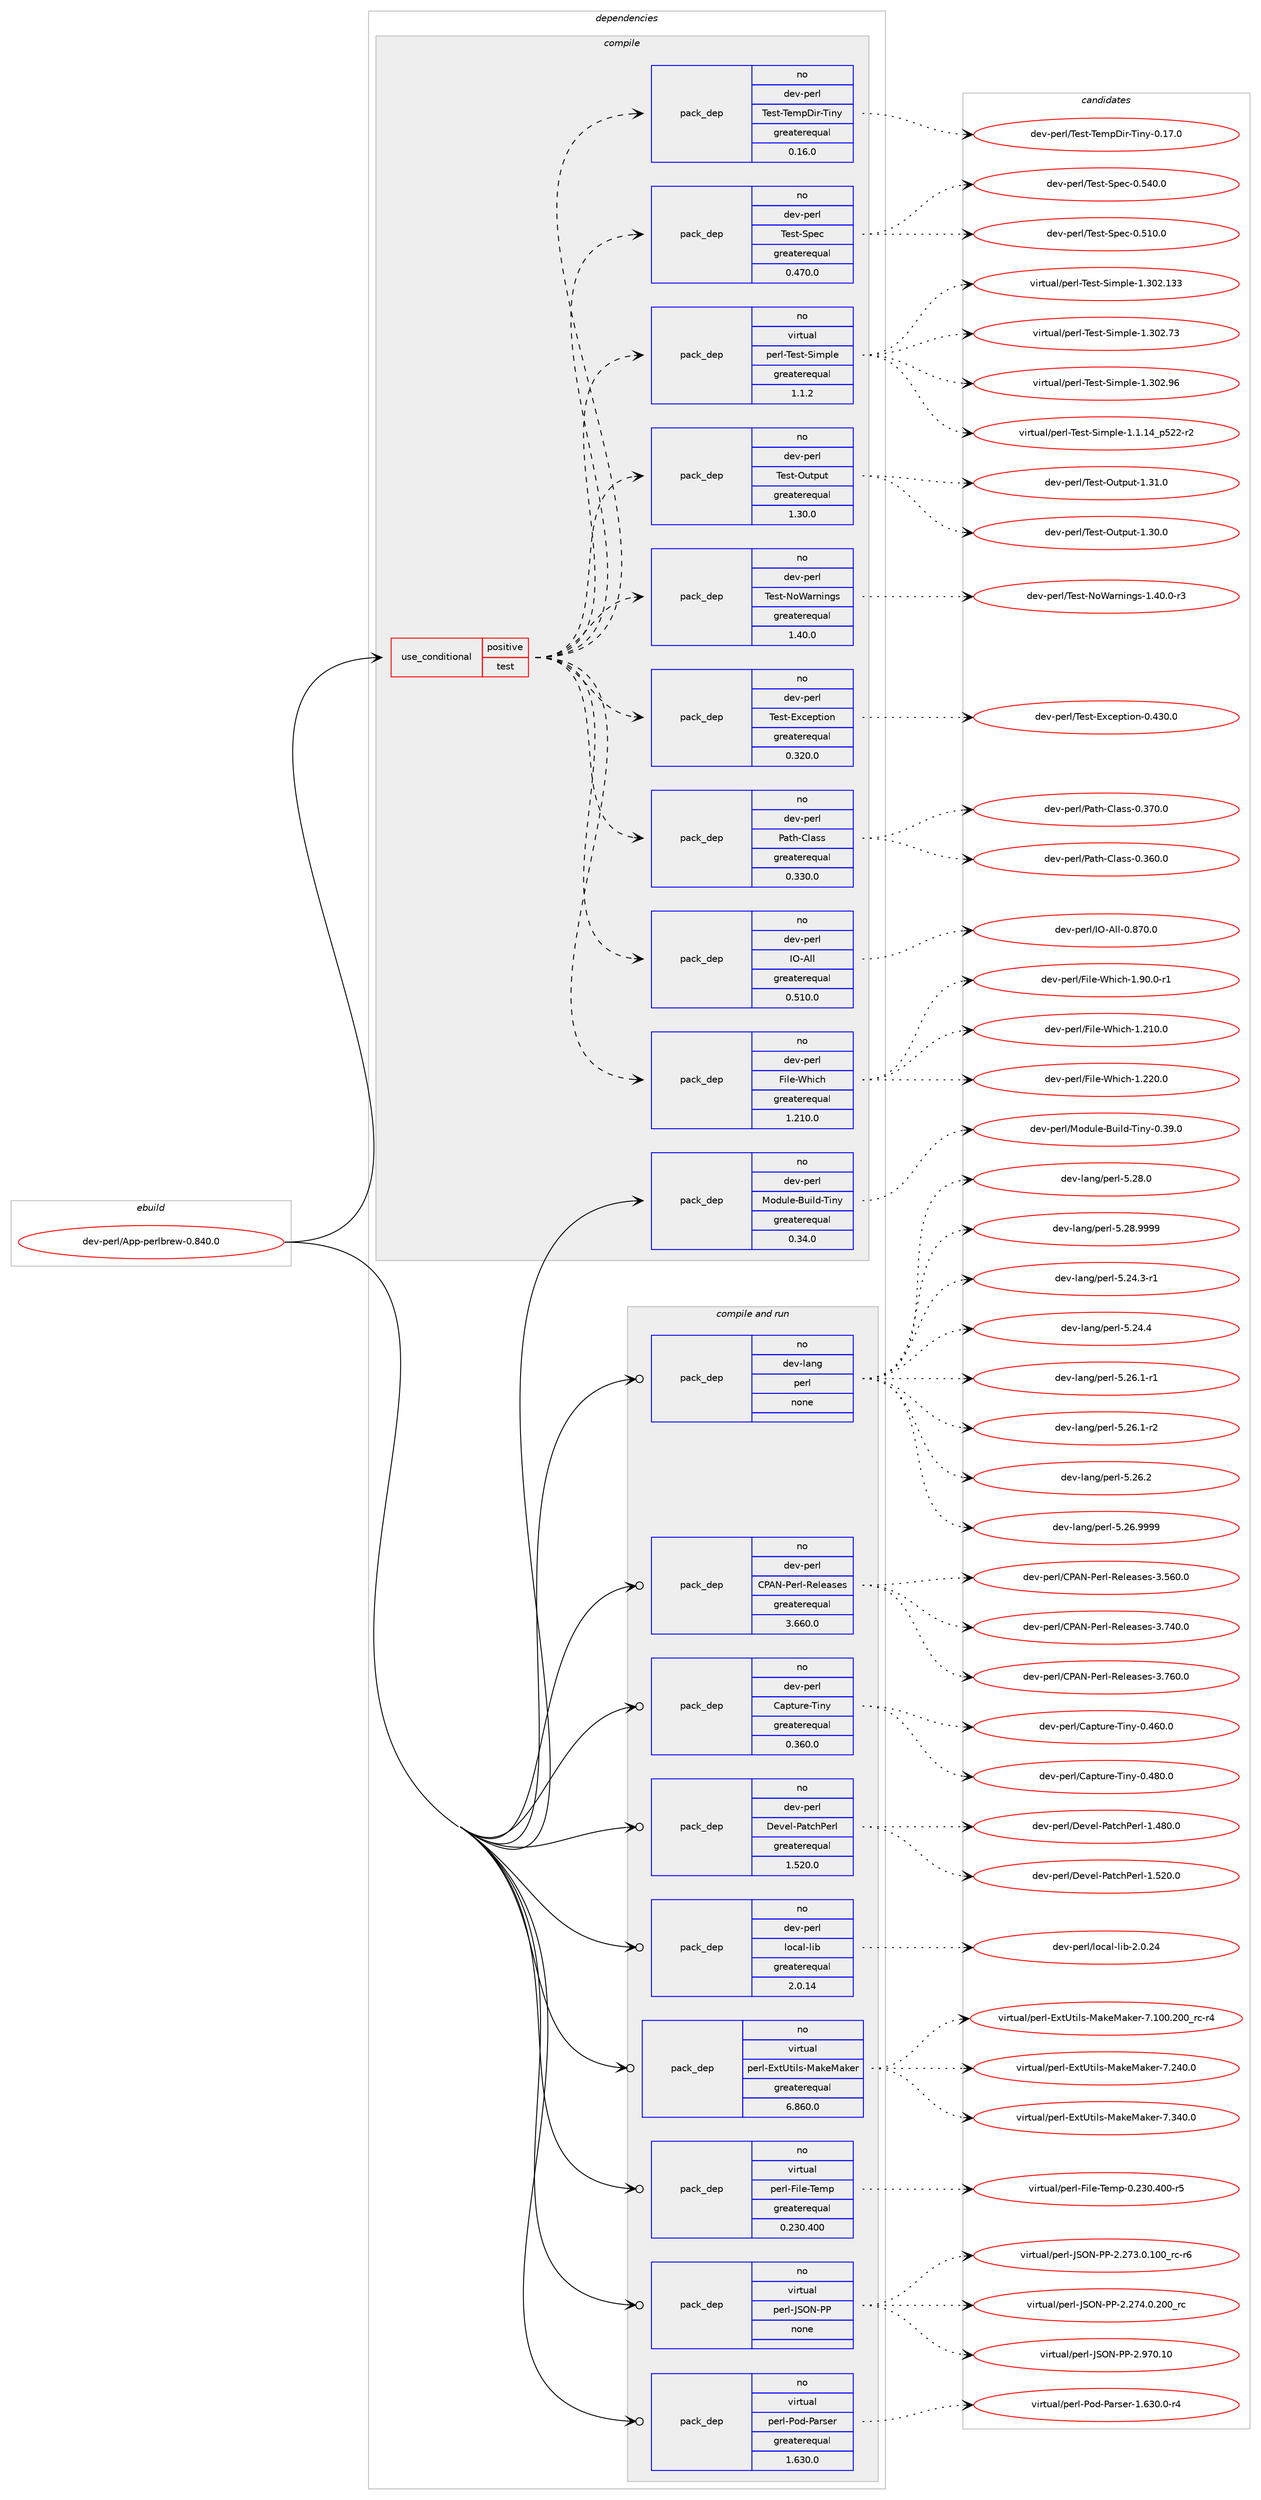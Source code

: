 digraph prolog {

# *************
# Graph options
# *************

newrank=true;
concentrate=true;
compound=true;
graph [rankdir=LR,fontname=Helvetica,fontsize=10,ranksep=1.5];#, ranksep=2.5, nodesep=0.2];
edge  [arrowhead=vee];
node  [fontname=Helvetica,fontsize=10];

# **********
# The ebuild
# **********

subgraph cluster_leftcol {
color=gray;
rank=same;
label=<<i>ebuild</i>>;
id [label="dev-perl/App-perlbrew-0.840.0", color=red, width=4, href="../dev-perl/App-perlbrew-0.840.0.svg"];
}

# ****************
# The dependencies
# ****************

subgraph cluster_midcol {
color=gray;
label=<<i>dependencies</i>>;
subgraph cluster_compile {
fillcolor="#eeeeee";
style=filled;
label=<<i>compile</i>>;
subgraph cond367666 {
dependency1376849 [label=<<TABLE BORDER="0" CELLBORDER="1" CELLSPACING="0" CELLPADDING="4"><TR><TD ROWSPAN="3" CELLPADDING="10">use_conditional</TD></TR><TR><TD>positive</TD></TR><TR><TD>test</TD></TR></TABLE>>, shape=none, color=red];
subgraph pack986142 {
dependency1376850 [label=<<TABLE BORDER="0" CELLBORDER="1" CELLSPACING="0" CELLPADDING="4" WIDTH="220"><TR><TD ROWSPAN="6" CELLPADDING="30">pack_dep</TD></TR><TR><TD WIDTH="110">no</TD></TR><TR><TD>dev-perl</TD></TR><TR><TD>File-Which</TD></TR><TR><TD>greaterequal</TD></TR><TR><TD>1.210.0</TD></TR></TABLE>>, shape=none, color=blue];
}
dependency1376849:e -> dependency1376850:w [weight=20,style="dashed",arrowhead="vee"];
subgraph pack986143 {
dependency1376851 [label=<<TABLE BORDER="0" CELLBORDER="1" CELLSPACING="0" CELLPADDING="4" WIDTH="220"><TR><TD ROWSPAN="6" CELLPADDING="30">pack_dep</TD></TR><TR><TD WIDTH="110">no</TD></TR><TR><TD>dev-perl</TD></TR><TR><TD>IO-All</TD></TR><TR><TD>greaterequal</TD></TR><TR><TD>0.510.0</TD></TR></TABLE>>, shape=none, color=blue];
}
dependency1376849:e -> dependency1376851:w [weight=20,style="dashed",arrowhead="vee"];
subgraph pack986144 {
dependency1376852 [label=<<TABLE BORDER="0" CELLBORDER="1" CELLSPACING="0" CELLPADDING="4" WIDTH="220"><TR><TD ROWSPAN="6" CELLPADDING="30">pack_dep</TD></TR><TR><TD WIDTH="110">no</TD></TR><TR><TD>dev-perl</TD></TR><TR><TD>Path-Class</TD></TR><TR><TD>greaterequal</TD></TR><TR><TD>0.330.0</TD></TR></TABLE>>, shape=none, color=blue];
}
dependency1376849:e -> dependency1376852:w [weight=20,style="dashed",arrowhead="vee"];
subgraph pack986145 {
dependency1376853 [label=<<TABLE BORDER="0" CELLBORDER="1" CELLSPACING="0" CELLPADDING="4" WIDTH="220"><TR><TD ROWSPAN="6" CELLPADDING="30">pack_dep</TD></TR><TR><TD WIDTH="110">no</TD></TR><TR><TD>dev-perl</TD></TR><TR><TD>Test-Exception</TD></TR><TR><TD>greaterequal</TD></TR><TR><TD>0.320.0</TD></TR></TABLE>>, shape=none, color=blue];
}
dependency1376849:e -> dependency1376853:w [weight=20,style="dashed",arrowhead="vee"];
subgraph pack986146 {
dependency1376854 [label=<<TABLE BORDER="0" CELLBORDER="1" CELLSPACING="0" CELLPADDING="4" WIDTH="220"><TR><TD ROWSPAN="6" CELLPADDING="30">pack_dep</TD></TR><TR><TD WIDTH="110">no</TD></TR><TR><TD>dev-perl</TD></TR><TR><TD>Test-NoWarnings</TD></TR><TR><TD>greaterequal</TD></TR><TR><TD>1.40.0</TD></TR></TABLE>>, shape=none, color=blue];
}
dependency1376849:e -> dependency1376854:w [weight=20,style="dashed",arrowhead="vee"];
subgraph pack986147 {
dependency1376855 [label=<<TABLE BORDER="0" CELLBORDER="1" CELLSPACING="0" CELLPADDING="4" WIDTH="220"><TR><TD ROWSPAN="6" CELLPADDING="30">pack_dep</TD></TR><TR><TD WIDTH="110">no</TD></TR><TR><TD>dev-perl</TD></TR><TR><TD>Test-Output</TD></TR><TR><TD>greaterequal</TD></TR><TR><TD>1.30.0</TD></TR></TABLE>>, shape=none, color=blue];
}
dependency1376849:e -> dependency1376855:w [weight=20,style="dashed",arrowhead="vee"];
subgraph pack986148 {
dependency1376856 [label=<<TABLE BORDER="0" CELLBORDER="1" CELLSPACING="0" CELLPADDING="4" WIDTH="220"><TR><TD ROWSPAN="6" CELLPADDING="30">pack_dep</TD></TR><TR><TD WIDTH="110">no</TD></TR><TR><TD>virtual</TD></TR><TR><TD>perl-Test-Simple</TD></TR><TR><TD>greaterequal</TD></TR><TR><TD>1.1.2</TD></TR></TABLE>>, shape=none, color=blue];
}
dependency1376849:e -> dependency1376856:w [weight=20,style="dashed",arrowhead="vee"];
subgraph pack986149 {
dependency1376857 [label=<<TABLE BORDER="0" CELLBORDER="1" CELLSPACING="0" CELLPADDING="4" WIDTH="220"><TR><TD ROWSPAN="6" CELLPADDING="30">pack_dep</TD></TR><TR><TD WIDTH="110">no</TD></TR><TR><TD>dev-perl</TD></TR><TR><TD>Test-Spec</TD></TR><TR><TD>greaterequal</TD></TR><TR><TD>0.470.0</TD></TR></TABLE>>, shape=none, color=blue];
}
dependency1376849:e -> dependency1376857:w [weight=20,style="dashed",arrowhead="vee"];
subgraph pack986150 {
dependency1376858 [label=<<TABLE BORDER="0" CELLBORDER="1" CELLSPACING="0" CELLPADDING="4" WIDTH="220"><TR><TD ROWSPAN="6" CELLPADDING="30">pack_dep</TD></TR><TR><TD WIDTH="110">no</TD></TR><TR><TD>dev-perl</TD></TR><TR><TD>Test-TempDir-Tiny</TD></TR><TR><TD>greaterequal</TD></TR><TR><TD>0.16.0</TD></TR></TABLE>>, shape=none, color=blue];
}
dependency1376849:e -> dependency1376858:w [weight=20,style="dashed",arrowhead="vee"];
}
id:e -> dependency1376849:w [weight=20,style="solid",arrowhead="vee"];
subgraph pack986151 {
dependency1376859 [label=<<TABLE BORDER="0" CELLBORDER="1" CELLSPACING="0" CELLPADDING="4" WIDTH="220"><TR><TD ROWSPAN="6" CELLPADDING="30">pack_dep</TD></TR><TR><TD WIDTH="110">no</TD></TR><TR><TD>dev-perl</TD></TR><TR><TD>Module-Build-Tiny</TD></TR><TR><TD>greaterequal</TD></TR><TR><TD>0.34.0</TD></TR></TABLE>>, shape=none, color=blue];
}
id:e -> dependency1376859:w [weight=20,style="solid",arrowhead="vee"];
}
subgraph cluster_compileandrun {
fillcolor="#eeeeee";
style=filled;
label=<<i>compile and run</i>>;
subgraph pack986152 {
dependency1376860 [label=<<TABLE BORDER="0" CELLBORDER="1" CELLSPACING="0" CELLPADDING="4" WIDTH="220"><TR><TD ROWSPAN="6" CELLPADDING="30">pack_dep</TD></TR><TR><TD WIDTH="110">no</TD></TR><TR><TD>dev-lang</TD></TR><TR><TD>perl</TD></TR><TR><TD>none</TD></TR><TR><TD></TD></TR></TABLE>>, shape=none, color=blue];
}
id:e -> dependency1376860:w [weight=20,style="solid",arrowhead="odotvee"];
subgraph pack986153 {
dependency1376861 [label=<<TABLE BORDER="0" CELLBORDER="1" CELLSPACING="0" CELLPADDING="4" WIDTH="220"><TR><TD ROWSPAN="6" CELLPADDING="30">pack_dep</TD></TR><TR><TD WIDTH="110">no</TD></TR><TR><TD>dev-perl</TD></TR><TR><TD>CPAN-Perl-Releases</TD></TR><TR><TD>greaterequal</TD></TR><TR><TD>3.660.0</TD></TR></TABLE>>, shape=none, color=blue];
}
id:e -> dependency1376861:w [weight=20,style="solid",arrowhead="odotvee"];
subgraph pack986154 {
dependency1376862 [label=<<TABLE BORDER="0" CELLBORDER="1" CELLSPACING="0" CELLPADDING="4" WIDTH="220"><TR><TD ROWSPAN="6" CELLPADDING="30">pack_dep</TD></TR><TR><TD WIDTH="110">no</TD></TR><TR><TD>dev-perl</TD></TR><TR><TD>Capture-Tiny</TD></TR><TR><TD>greaterequal</TD></TR><TR><TD>0.360.0</TD></TR></TABLE>>, shape=none, color=blue];
}
id:e -> dependency1376862:w [weight=20,style="solid",arrowhead="odotvee"];
subgraph pack986155 {
dependency1376863 [label=<<TABLE BORDER="0" CELLBORDER="1" CELLSPACING="0" CELLPADDING="4" WIDTH="220"><TR><TD ROWSPAN="6" CELLPADDING="30">pack_dep</TD></TR><TR><TD WIDTH="110">no</TD></TR><TR><TD>dev-perl</TD></TR><TR><TD>Devel-PatchPerl</TD></TR><TR><TD>greaterequal</TD></TR><TR><TD>1.520.0</TD></TR></TABLE>>, shape=none, color=blue];
}
id:e -> dependency1376863:w [weight=20,style="solid",arrowhead="odotvee"];
subgraph pack986156 {
dependency1376864 [label=<<TABLE BORDER="0" CELLBORDER="1" CELLSPACING="0" CELLPADDING="4" WIDTH="220"><TR><TD ROWSPAN="6" CELLPADDING="30">pack_dep</TD></TR><TR><TD WIDTH="110">no</TD></TR><TR><TD>dev-perl</TD></TR><TR><TD>local-lib</TD></TR><TR><TD>greaterequal</TD></TR><TR><TD>2.0.14</TD></TR></TABLE>>, shape=none, color=blue];
}
id:e -> dependency1376864:w [weight=20,style="solid",arrowhead="odotvee"];
subgraph pack986157 {
dependency1376865 [label=<<TABLE BORDER="0" CELLBORDER="1" CELLSPACING="0" CELLPADDING="4" WIDTH="220"><TR><TD ROWSPAN="6" CELLPADDING="30">pack_dep</TD></TR><TR><TD WIDTH="110">no</TD></TR><TR><TD>virtual</TD></TR><TR><TD>perl-ExtUtils-MakeMaker</TD></TR><TR><TD>greaterequal</TD></TR><TR><TD>6.860.0</TD></TR></TABLE>>, shape=none, color=blue];
}
id:e -> dependency1376865:w [weight=20,style="solid",arrowhead="odotvee"];
subgraph pack986158 {
dependency1376866 [label=<<TABLE BORDER="0" CELLBORDER="1" CELLSPACING="0" CELLPADDING="4" WIDTH="220"><TR><TD ROWSPAN="6" CELLPADDING="30">pack_dep</TD></TR><TR><TD WIDTH="110">no</TD></TR><TR><TD>virtual</TD></TR><TR><TD>perl-File-Temp</TD></TR><TR><TD>greaterequal</TD></TR><TR><TD>0.230.400</TD></TR></TABLE>>, shape=none, color=blue];
}
id:e -> dependency1376866:w [weight=20,style="solid",arrowhead="odotvee"];
subgraph pack986159 {
dependency1376867 [label=<<TABLE BORDER="0" CELLBORDER="1" CELLSPACING="0" CELLPADDING="4" WIDTH="220"><TR><TD ROWSPAN="6" CELLPADDING="30">pack_dep</TD></TR><TR><TD WIDTH="110">no</TD></TR><TR><TD>virtual</TD></TR><TR><TD>perl-JSON-PP</TD></TR><TR><TD>none</TD></TR><TR><TD></TD></TR></TABLE>>, shape=none, color=blue];
}
id:e -> dependency1376867:w [weight=20,style="solid",arrowhead="odotvee"];
subgraph pack986160 {
dependency1376868 [label=<<TABLE BORDER="0" CELLBORDER="1" CELLSPACING="0" CELLPADDING="4" WIDTH="220"><TR><TD ROWSPAN="6" CELLPADDING="30">pack_dep</TD></TR><TR><TD WIDTH="110">no</TD></TR><TR><TD>virtual</TD></TR><TR><TD>perl-Pod-Parser</TD></TR><TR><TD>greaterequal</TD></TR><TR><TD>1.630.0</TD></TR></TABLE>>, shape=none, color=blue];
}
id:e -> dependency1376868:w [weight=20,style="solid",arrowhead="odotvee"];
}
subgraph cluster_run {
fillcolor="#eeeeee";
style=filled;
label=<<i>run</i>>;
}
}

# **************
# The candidates
# **************

subgraph cluster_choices {
rank=same;
color=gray;
label=<<i>candidates</i>>;

subgraph choice986142 {
color=black;
nodesep=1;
choice1001011184511210111410847701051081014587104105991044549465049484648 [label="dev-perl/File-Which-1.210.0", color=red, width=4,href="../dev-perl/File-Which-1.210.0.svg"];
choice1001011184511210111410847701051081014587104105991044549465050484648 [label="dev-perl/File-Which-1.220.0", color=red, width=4,href="../dev-perl/File-Which-1.220.0.svg"];
choice100101118451121011141084770105108101458710410599104454946574846484511449 [label="dev-perl/File-Which-1.90.0-r1", color=red, width=4,href="../dev-perl/File-Which-1.90.0-r1.svg"];
dependency1376850:e -> choice1001011184511210111410847701051081014587104105991044549465049484648:w [style=dotted,weight="100"];
dependency1376850:e -> choice1001011184511210111410847701051081014587104105991044549465050484648:w [style=dotted,weight="100"];
dependency1376850:e -> choice100101118451121011141084770105108101458710410599104454946574846484511449:w [style=dotted,weight="100"];
}
subgraph choice986143 {
color=black;
nodesep=1;
choice1001011184511210111410847737945651081084548465655484648 [label="dev-perl/IO-All-0.870.0", color=red, width=4,href="../dev-perl/IO-All-0.870.0.svg"];
dependency1376851:e -> choice1001011184511210111410847737945651081084548465655484648:w [style=dotted,weight="100"];
}
subgraph choice986144 {
color=black;
nodesep=1;
choice100101118451121011141084780971161044567108971151154548465154484648 [label="dev-perl/Path-Class-0.360.0", color=red, width=4,href="../dev-perl/Path-Class-0.360.0.svg"];
choice100101118451121011141084780971161044567108971151154548465155484648 [label="dev-perl/Path-Class-0.370.0", color=red, width=4,href="../dev-perl/Path-Class-0.370.0.svg"];
dependency1376852:e -> choice100101118451121011141084780971161044567108971151154548465154484648:w [style=dotted,weight="100"];
dependency1376852:e -> choice100101118451121011141084780971161044567108971151154548465155484648:w [style=dotted,weight="100"];
}
subgraph choice986145 {
color=black;
nodesep=1;
choice1001011184511210111410847841011151164569120991011121161051111104548465251484648 [label="dev-perl/Test-Exception-0.430.0", color=red, width=4,href="../dev-perl/Test-Exception-0.430.0.svg"];
dependency1376853:e -> choice1001011184511210111410847841011151164569120991011121161051111104548465251484648:w [style=dotted,weight="100"];
}
subgraph choice986146 {
color=black;
nodesep=1;
choice10010111845112101114108478410111511645781118797114110105110103115454946524846484511451 [label="dev-perl/Test-NoWarnings-1.40.0-r3", color=red, width=4,href="../dev-perl/Test-NoWarnings-1.40.0-r3.svg"];
dependency1376854:e -> choice10010111845112101114108478410111511645781118797114110105110103115454946524846484511451:w [style=dotted,weight="100"];
}
subgraph choice986147 {
color=black;
nodesep=1;
choice100101118451121011141084784101115116457911711611211711645494651484648 [label="dev-perl/Test-Output-1.30.0", color=red, width=4,href="../dev-perl/Test-Output-1.30.0.svg"];
choice100101118451121011141084784101115116457911711611211711645494651494648 [label="dev-perl/Test-Output-1.31.0", color=red, width=4,href="../dev-perl/Test-Output-1.31.0.svg"];
dependency1376855:e -> choice100101118451121011141084784101115116457911711611211711645494651484648:w [style=dotted,weight="100"];
dependency1376855:e -> choice100101118451121011141084784101115116457911711611211711645494651494648:w [style=dotted,weight="100"];
}
subgraph choice986148 {
color=black;
nodesep=1;
choice11810511411611797108471121011141084584101115116458310510911210810145494649464952951125350504511450 [label="virtual/perl-Test-Simple-1.1.14_p522-r2", color=red, width=4,href="../virtual/perl-Test-Simple-1.1.14_p522-r2.svg"];
choice11810511411611797108471121011141084584101115116458310510911210810145494651485046495151 [label="virtual/perl-Test-Simple-1.302.133", color=red, width=4,href="../virtual/perl-Test-Simple-1.302.133.svg"];
choice118105114116117971084711210111410845841011151164583105109112108101454946514850465551 [label="virtual/perl-Test-Simple-1.302.73", color=red, width=4,href="../virtual/perl-Test-Simple-1.302.73.svg"];
choice118105114116117971084711210111410845841011151164583105109112108101454946514850465754 [label="virtual/perl-Test-Simple-1.302.96", color=red, width=4,href="../virtual/perl-Test-Simple-1.302.96.svg"];
dependency1376856:e -> choice11810511411611797108471121011141084584101115116458310510911210810145494649464952951125350504511450:w [style=dotted,weight="100"];
dependency1376856:e -> choice11810511411611797108471121011141084584101115116458310510911210810145494651485046495151:w [style=dotted,weight="100"];
dependency1376856:e -> choice118105114116117971084711210111410845841011151164583105109112108101454946514850465551:w [style=dotted,weight="100"];
dependency1376856:e -> choice118105114116117971084711210111410845841011151164583105109112108101454946514850465754:w [style=dotted,weight="100"];
}
subgraph choice986149 {
color=black;
nodesep=1;
choice1001011184511210111410847841011151164583112101994548465349484648 [label="dev-perl/Test-Spec-0.510.0", color=red, width=4,href="../dev-perl/Test-Spec-0.510.0.svg"];
choice1001011184511210111410847841011151164583112101994548465352484648 [label="dev-perl/Test-Spec-0.540.0", color=red, width=4,href="../dev-perl/Test-Spec-0.540.0.svg"];
dependency1376857:e -> choice1001011184511210111410847841011151164583112101994548465349484648:w [style=dotted,weight="100"];
dependency1376857:e -> choice1001011184511210111410847841011151164583112101994548465352484648:w [style=dotted,weight="100"];
}
subgraph choice986150 {
color=black;
nodesep=1;
choice100101118451121011141084784101115116458410110911268105114458410511012145484649554648 [label="dev-perl/Test-TempDir-Tiny-0.17.0", color=red, width=4,href="../dev-perl/Test-TempDir-Tiny-0.17.0.svg"];
dependency1376858:e -> choice100101118451121011141084784101115116458410110911268105114458410511012145484649554648:w [style=dotted,weight="100"];
}
subgraph choice986151 {
color=black;
nodesep=1;
choice1001011184511210111410847771111001171081014566117105108100458410511012145484651574648 [label="dev-perl/Module-Build-Tiny-0.39.0", color=red, width=4,href="../dev-perl/Module-Build-Tiny-0.39.0.svg"];
dependency1376859:e -> choice1001011184511210111410847771111001171081014566117105108100458410511012145484651574648:w [style=dotted,weight="100"];
}
subgraph choice986152 {
color=black;
nodesep=1;
choice100101118451089711010347112101114108455346505246514511449 [label="dev-lang/perl-5.24.3-r1", color=red, width=4,href="../dev-lang/perl-5.24.3-r1.svg"];
choice10010111845108971101034711210111410845534650524652 [label="dev-lang/perl-5.24.4", color=red, width=4,href="../dev-lang/perl-5.24.4.svg"];
choice100101118451089711010347112101114108455346505446494511449 [label="dev-lang/perl-5.26.1-r1", color=red, width=4,href="../dev-lang/perl-5.26.1-r1.svg"];
choice100101118451089711010347112101114108455346505446494511450 [label="dev-lang/perl-5.26.1-r2", color=red, width=4,href="../dev-lang/perl-5.26.1-r2.svg"];
choice10010111845108971101034711210111410845534650544650 [label="dev-lang/perl-5.26.2", color=red, width=4,href="../dev-lang/perl-5.26.2.svg"];
choice10010111845108971101034711210111410845534650544657575757 [label="dev-lang/perl-5.26.9999", color=red, width=4,href="../dev-lang/perl-5.26.9999.svg"];
choice10010111845108971101034711210111410845534650564648 [label="dev-lang/perl-5.28.0", color=red, width=4,href="../dev-lang/perl-5.28.0.svg"];
choice10010111845108971101034711210111410845534650564657575757 [label="dev-lang/perl-5.28.9999", color=red, width=4,href="../dev-lang/perl-5.28.9999.svg"];
dependency1376860:e -> choice100101118451089711010347112101114108455346505246514511449:w [style=dotted,weight="100"];
dependency1376860:e -> choice10010111845108971101034711210111410845534650524652:w [style=dotted,weight="100"];
dependency1376860:e -> choice100101118451089711010347112101114108455346505446494511449:w [style=dotted,weight="100"];
dependency1376860:e -> choice100101118451089711010347112101114108455346505446494511450:w [style=dotted,weight="100"];
dependency1376860:e -> choice10010111845108971101034711210111410845534650544650:w [style=dotted,weight="100"];
dependency1376860:e -> choice10010111845108971101034711210111410845534650544657575757:w [style=dotted,weight="100"];
dependency1376860:e -> choice10010111845108971101034711210111410845534650564648:w [style=dotted,weight="100"];
dependency1376860:e -> choice10010111845108971101034711210111410845534650564657575757:w [style=dotted,weight="100"];
}
subgraph choice986153 {
color=black;
nodesep=1;
choice10010111845112101114108476780657845801011141084582101108101971151011154551465354484648 [label="dev-perl/CPAN-Perl-Releases-3.560.0", color=red, width=4,href="../dev-perl/CPAN-Perl-Releases-3.560.0.svg"];
choice10010111845112101114108476780657845801011141084582101108101971151011154551465552484648 [label="dev-perl/CPAN-Perl-Releases-3.740.0", color=red, width=4,href="../dev-perl/CPAN-Perl-Releases-3.740.0.svg"];
choice10010111845112101114108476780657845801011141084582101108101971151011154551465554484648 [label="dev-perl/CPAN-Perl-Releases-3.760.0", color=red, width=4,href="../dev-perl/CPAN-Perl-Releases-3.760.0.svg"];
dependency1376861:e -> choice10010111845112101114108476780657845801011141084582101108101971151011154551465354484648:w [style=dotted,weight="100"];
dependency1376861:e -> choice10010111845112101114108476780657845801011141084582101108101971151011154551465552484648:w [style=dotted,weight="100"];
dependency1376861:e -> choice10010111845112101114108476780657845801011141084582101108101971151011154551465554484648:w [style=dotted,weight="100"];
}
subgraph choice986154 {
color=black;
nodesep=1;
choice1001011184511210111410847679711211611711410145841051101214548465254484648 [label="dev-perl/Capture-Tiny-0.460.0", color=red, width=4,href="../dev-perl/Capture-Tiny-0.460.0.svg"];
choice1001011184511210111410847679711211611711410145841051101214548465256484648 [label="dev-perl/Capture-Tiny-0.480.0", color=red, width=4,href="../dev-perl/Capture-Tiny-0.480.0.svg"];
dependency1376862:e -> choice1001011184511210111410847679711211611711410145841051101214548465254484648:w [style=dotted,weight="100"];
dependency1376862:e -> choice1001011184511210111410847679711211611711410145841051101214548465256484648:w [style=dotted,weight="100"];
}
subgraph choice986155 {
color=black;
nodesep=1;
choice10010111845112101114108476810111810110845809711699104801011141084549465256484648 [label="dev-perl/Devel-PatchPerl-1.480.0", color=red, width=4,href="../dev-perl/Devel-PatchPerl-1.480.0.svg"];
choice10010111845112101114108476810111810110845809711699104801011141084549465350484648 [label="dev-perl/Devel-PatchPerl-1.520.0", color=red, width=4,href="../dev-perl/Devel-PatchPerl-1.520.0.svg"];
dependency1376863:e -> choice10010111845112101114108476810111810110845809711699104801011141084549465256484648:w [style=dotted,weight="100"];
dependency1376863:e -> choice10010111845112101114108476810111810110845809711699104801011141084549465350484648:w [style=dotted,weight="100"];
}
subgraph choice986156 {
color=black;
nodesep=1;
choice10010111845112101114108471081119997108451081059845504648465052 [label="dev-perl/local-lib-2.0.24", color=red, width=4,href="../dev-perl/local-lib-2.0.24.svg"];
dependency1376864:e -> choice10010111845112101114108471081119997108451081059845504648465052:w [style=dotted,weight="100"];
}
subgraph choice986157 {
color=black;
nodesep=1;
choice118105114116117971084711210111410845691201168511610510811545779710710177971071011144555464948484650484895114994511452 [label="virtual/perl-ExtUtils-MakeMaker-7.100.200_rc-r4", color=red, width=4,href="../virtual/perl-ExtUtils-MakeMaker-7.100.200_rc-r4.svg"];
choice118105114116117971084711210111410845691201168511610510811545779710710177971071011144555465052484648 [label="virtual/perl-ExtUtils-MakeMaker-7.240.0", color=red, width=4,href="../virtual/perl-ExtUtils-MakeMaker-7.240.0.svg"];
choice118105114116117971084711210111410845691201168511610510811545779710710177971071011144555465152484648 [label="virtual/perl-ExtUtils-MakeMaker-7.340.0", color=red, width=4,href="../virtual/perl-ExtUtils-MakeMaker-7.340.0.svg"];
dependency1376865:e -> choice118105114116117971084711210111410845691201168511610510811545779710710177971071011144555464948484650484895114994511452:w [style=dotted,weight="100"];
dependency1376865:e -> choice118105114116117971084711210111410845691201168511610510811545779710710177971071011144555465052484648:w [style=dotted,weight="100"];
dependency1376865:e -> choice118105114116117971084711210111410845691201168511610510811545779710710177971071011144555465152484648:w [style=dotted,weight="100"];
}
subgraph choice986158 {
color=black;
nodesep=1;
choice118105114116117971084711210111410845701051081014584101109112454846505148465248484511453 [label="virtual/perl-File-Temp-0.230.400-r5", color=red, width=4,href="../virtual/perl-File-Temp-0.230.400-r5.svg"];
dependency1376866:e -> choice118105114116117971084711210111410845701051081014584101109112454846505148465248484511453:w [style=dotted,weight="100"];
}
subgraph choice986159 {
color=black;
nodesep=1;
choice1181051141161179710847112101114108457483797845808045504650555146484649484895114994511454 [label="virtual/perl-JSON-PP-2.273.0.100_rc-r6", color=red, width=4,href="../virtual/perl-JSON-PP-2.273.0.100_rc-r6.svg"];
choice118105114116117971084711210111410845748379784580804550465055524648465048489511499 [label="virtual/perl-JSON-PP-2.274.0.200_rc", color=red, width=4,href="../virtual/perl-JSON-PP-2.274.0.200_rc.svg"];
choice11810511411611797108471121011141084574837978458080455046575548464948 [label="virtual/perl-JSON-PP-2.970.10", color=red, width=4,href="../virtual/perl-JSON-PP-2.970.10.svg"];
dependency1376867:e -> choice1181051141161179710847112101114108457483797845808045504650555146484649484895114994511454:w [style=dotted,weight="100"];
dependency1376867:e -> choice118105114116117971084711210111410845748379784580804550465055524648465048489511499:w [style=dotted,weight="100"];
dependency1376867:e -> choice11810511411611797108471121011141084574837978458080455046575548464948:w [style=dotted,weight="100"];
}
subgraph choice986160 {
color=black;
nodesep=1;
choice1181051141161179710847112101114108458011110045809711411510111445494654514846484511452 [label="virtual/perl-Pod-Parser-1.630.0-r4", color=red, width=4,href="../virtual/perl-Pod-Parser-1.630.0-r4.svg"];
dependency1376868:e -> choice1181051141161179710847112101114108458011110045809711411510111445494654514846484511452:w [style=dotted,weight="100"];
}
}

}
